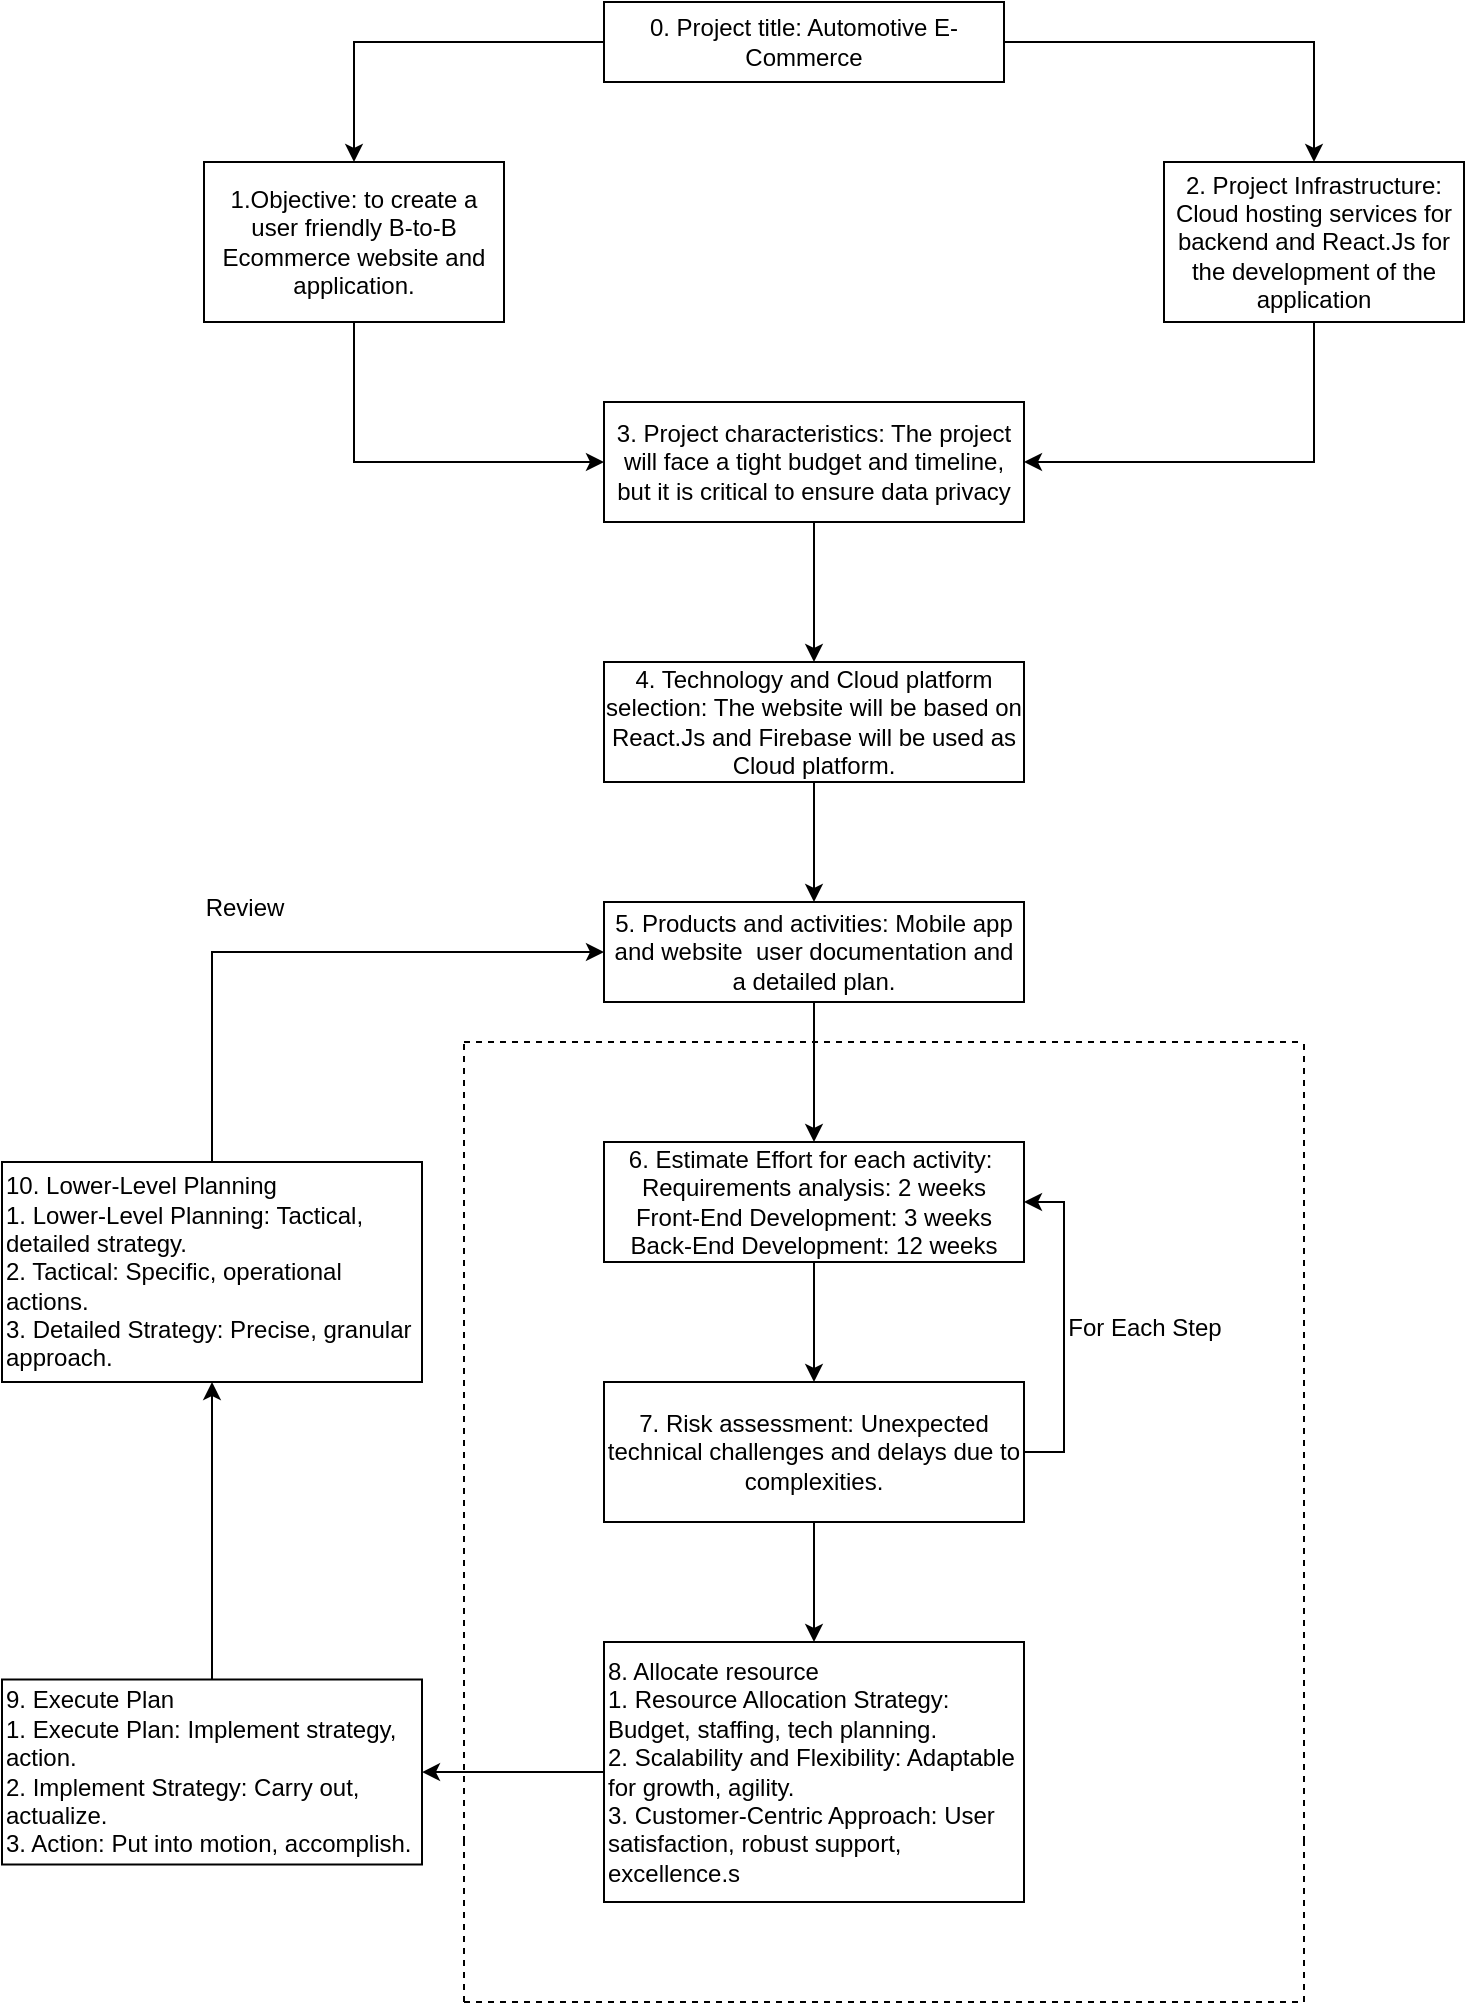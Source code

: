 <mxfile version="22.1.4" type="device">
  <diagram name="Page-1" id="3uf2tFlKC_HGWNV64AzZ">
    <mxGraphModel dx="1306" dy="830" grid="1" gridSize="10" guides="1" tooltips="1" connect="1" arrows="1" fold="1" page="1" pageScale="1" pageWidth="1169" pageHeight="826" math="0" shadow="0">
      <root>
        <mxCell id="0" />
        <mxCell id="1" parent="0" />
        <mxCell id="idhL7WZ6x8NIe0HiFrMA-6" style="edgeStyle=orthogonalEdgeStyle;rounded=0;orthogonalLoop=1;jettySize=auto;html=1;exitX=0;exitY=0.5;exitDx=0;exitDy=0;entryX=0.5;entryY=0;entryDx=0;entryDy=0;" parent="1" source="idhL7WZ6x8NIe0HiFrMA-1" target="idhL7WZ6x8NIe0HiFrMA-2" edge="1">
          <mxGeometry relative="1" as="geometry" />
        </mxCell>
        <mxCell id="idhL7WZ6x8NIe0HiFrMA-7" style="edgeStyle=orthogonalEdgeStyle;rounded=0;orthogonalLoop=1;jettySize=auto;html=1;exitX=1;exitY=0.5;exitDx=0;exitDy=0;entryX=0.5;entryY=0;entryDx=0;entryDy=0;" parent="1" source="idhL7WZ6x8NIe0HiFrMA-1" target="idhL7WZ6x8NIe0HiFrMA-3" edge="1">
          <mxGeometry relative="1" as="geometry" />
        </mxCell>
        <mxCell id="idhL7WZ6x8NIe0HiFrMA-1" value="0. Project title: Automotive E-Commerce" style="rounded=0;whiteSpace=wrap;html=1;" parent="1" vertex="1">
          <mxGeometry x="450" y="10" width="200" height="40" as="geometry" />
        </mxCell>
        <mxCell id="idhL7WZ6x8NIe0HiFrMA-8" style="edgeStyle=orthogonalEdgeStyle;rounded=0;orthogonalLoop=1;jettySize=auto;html=1;exitX=0.5;exitY=1;exitDx=0;exitDy=0;entryX=0;entryY=0.5;entryDx=0;entryDy=0;" parent="1" source="idhL7WZ6x8NIe0HiFrMA-2" target="idhL7WZ6x8NIe0HiFrMA-4" edge="1">
          <mxGeometry relative="1" as="geometry" />
        </mxCell>
        <mxCell id="idhL7WZ6x8NIe0HiFrMA-2" value="1.Objective: to create a user friendly B-to-B Ecommerce website and application." style="rounded=0;whiteSpace=wrap;html=1;" parent="1" vertex="1">
          <mxGeometry x="250" y="90" width="150" height="80" as="geometry" />
        </mxCell>
        <mxCell id="idhL7WZ6x8NIe0HiFrMA-9" style="edgeStyle=orthogonalEdgeStyle;rounded=0;orthogonalLoop=1;jettySize=auto;html=1;exitX=0.5;exitY=1;exitDx=0;exitDy=0;entryX=1;entryY=0.5;entryDx=0;entryDy=0;" parent="1" source="idhL7WZ6x8NIe0HiFrMA-3" target="idhL7WZ6x8NIe0HiFrMA-4" edge="1">
          <mxGeometry relative="1" as="geometry" />
        </mxCell>
        <mxCell id="idhL7WZ6x8NIe0HiFrMA-3" value="2. Project Infrastructure: Cloud hosting services for backend and React.Js for the development of the application" style="rounded=0;whiteSpace=wrap;html=1;" parent="1" vertex="1">
          <mxGeometry x="730" y="90" width="150" height="80" as="geometry" />
        </mxCell>
        <mxCell id="wtX-XkKm2r5t3cKBZYD_-3" style="edgeStyle=orthogonalEdgeStyle;rounded=0;orthogonalLoop=1;jettySize=auto;html=1;exitX=0.5;exitY=1;exitDx=0;exitDy=0;entryX=0.5;entryY=0;entryDx=0;entryDy=0;" parent="1" source="idhL7WZ6x8NIe0HiFrMA-4" target="wtX-XkKm2r5t3cKBZYD_-2" edge="1">
          <mxGeometry relative="1" as="geometry" />
        </mxCell>
        <mxCell id="idhL7WZ6x8NIe0HiFrMA-4" value="3. Project characteristics: The project will face a tight budget and timeline, but it is critical to ensure data privacy" style="rounded=0;whiteSpace=wrap;html=1;" parent="1" vertex="1">
          <mxGeometry x="450" y="210" width="210" height="60" as="geometry" />
        </mxCell>
        <mxCell id="idhL7WZ6x8NIe0HiFrMA-12" value="" style="edgeStyle=orthogonalEdgeStyle;rounded=0;orthogonalLoop=1;jettySize=auto;html=1;" parent="1" source="idhL7WZ6x8NIe0HiFrMA-5" target="idhL7WZ6x8NIe0HiFrMA-11" edge="1">
          <mxGeometry relative="1" as="geometry" />
        </mxCell>
        <mxCell id="idhL7WZ6x8NIe0HiFrMA-5" value="5. Products and activities: Mobile app and website&amp;nbsp; user documentation and a detailed plan." style="rounded=0;whiteSpace=wrap;html=1;" parent="1" vertex="1">
          <mxGeometry x="450" y="460" width="210" height="50" as="geometry" />
        </mxCell>
        <mxCell id="idhL7WZ6x8NIe0HiFrMA-14" value="" style="edgeStyle=orthogonalEdgeStyle;rounded=0;orthogonalLoop=1;jettySize=auto;html=1;" parent="1" source="idhL7WZ6x8NIe0HiFrMA-11" target="idhL7WZ6x8NIe0HiFrMA-13" edge="1">
          <mxGeometry relative="1" as="geometry" />
        </mxCell>
        <mxCell id="idhL7WZ6x8NIe0HiFrMA-11" value="6. Estimate Effort for each activity:&amp;nbsp;&lt;br&gt;Requirements analysis: 2 weeks&lt;br&gt;Front-End Development: 3 weeks&lt;br&gt;Back-End Development: 12 weeks" style="whiteSpace=wrap;html=1;rounded=0;" parent="1" vertex="1">
          <mxGeometry x="450" y="580" width="210" height="60" as="geometry" />
        </mxCell>
        <mxCell id="idhL7WZ6x8NIe0HiFrMA-16" value="" style="edgeStyle=orthogonalEdgeStyle;rounded=0;orthogonalLoop=1;jettySize=auto;html=1;" parent="1" source="idhL7WZ6x8NIe0HiFrMA-13" target="idhL7WZ6x8NIe0HiFrMA-15" edge="1">
          <mxGeometry relative="1" as="geometry" />
        </mxCell>
        <mxCell id="wtX-XkKm2r5t3cKBZYD_-5" style="edgeStyle=orthogonalEdgeStyle;rounded=0;orthogonalLoop=1;jettySize=auto;html=1;exitX=1;exitY=0.5;exitDx=0;exitDy=0;entryX=1;entryY=0.5;entryDx=0;entryDy=0;" parent="1" source="idhL7WZ6x8NIe0HiFrMA-13" target="idhL7WZ6x8NIe0HiFrMA-11" edge="1">
          <mxGeometry relative="1" as="geometry" />
        </mxCell>
        <mxCell id="idhL7WZ6x8NIe0HiFrMA-13" value="7. Risk assessment: Unexpected technical challenges and delays due to complexities." style="whiteSpace=wrap;html=1;rounded=0;" parent="1" vertex="1">
          <mxGeometry x="450" y="700" width="210" height="70" as="geometry" />
        </mxCell>
        <mxCell id="idhL7WZ6x8NIe0HiFrMA-18" value="" style="edgeStyle=orthogonalEdgeStyle;rounded=0;orthogonalLoop=1;jettySize=auto;html=1;" parent="1" source="idhL7WZ6x8NIe0HiFrMA-15" target="idhL7WZ6x8NIe0HiFrMA-17" edge="1">
          <mxGeometry relative="1" as="geometry" />
        </mxCell>
        <mxCell id="idhL7WZ6x8NIe0HiFrMA-15" value="8. Allocate resource&lt;br&gt;1. Resource Allocation Strategy: Budget, staffing, tech planning.&lt;div&gt;&lt;span style=&quot;background-color: initial;&quot;&gt;2. Scalability and Flexibility: Adaptable for growth, agility.&lt;/span&gt;&lt;br&gt;&lt;/div&gt;&lt;div&gt;&lt;/div&gt;&lt;span style=&quot;background-color: initial;&quot;&gt;3. Customer-Centric Approach: User satisfaction, robust support, excellence.&lt;/span&gt;s" style="whiteSpace=wrap;html=1;rounded=0;align=left;" parent="1" vertex="1">
          <mxGeometry x="450" y="830" width="210" height="130" as="geometry" />
        </mxCell>
        <mxCell id="wtX-XkKm2r5t3cKBZYD_-8" style="edgeStyle=orthogonalEdgeStyle;rounded=0;orthogonalLoop=1;jettySize=auto;html=1;exitX=0.5;exitY=0;exitDx=0;exitDy=0;entryX=0.5;entryY=1;entryDx=0;entryDy=0;" parent="1" source="idhL7WZ6x8NIe0HiFrMA-17" target="wtX-XkKm2r5t3cKBZYD_-7" edge="1">
          <mxGeometry relative="1" as="geometry" />
        </mxCell>
        <mxCell id="idhL7WZ6x8NIe0HiFrMA-17" value="9. Execute Plan&lt;br&gt;&lt;span style=&quot;background-color: initial;&quot;&gt;1. Execute Plan: Implement strategy, action.&lt;/span&gt;&lt;br&gt;&lt;div&gt;&lt;span style=&quot;background-color: initial;&quot;&gt;2. Implement Strategy: Carry out, actualize.&lt;/span&gt;&lt;br&gt;&lt;/div&gt;&lt;div&gt;&lt;span style=&quot;background-color: initial;&quot;&gt;3. Action: Put into motion, accomplish.&lt;/span&gt;&lt;br&gt;&lt;/div&gt;" style="whiteSpace=wrap;html=1;rounded=0;align=left;" parent="1" vertex="1">
          <mxGeometry x="149" y="848.75" width="210" height="92.5" as="geometry" />
        </mxCell>
        <mxCell id="wtX-XkKm2r5t3cKBZYD_-4" style="edgeStyle=orthogonalEdgeStyle;rounded=0;orthogonalLoop=1;jettySize=auto;html=1;exitX=0.5;exitY=1;exitDx=0;exitDy=0;entryX=0.5;entryY=0;entryDx=0;entryDy=0;" parent="1" source="wtX-XkKm2r5t3cKBZYD_-2" target="idhL7WZ6x8NIe0HiFrMA-5" edge="1">
          <mxGeometry relative="1" as="geometry" />
        </mxCell>
        <mxCell id="wtX-XkKm2r5t3cKBZYD_-2" value="4. Technology and Cloud platform selection: The website will be based on React.Js and Firebase will be used as Cloud platform." style="rounded=0;whiteSpace=wrap;html=1;" parent="1" vertex="1">
          <mxGeometry x="450" y="340" width="210" height="60" as="geometry" />
        </mxCell>
        <mxCell id="wtX-XkKm2r5t3cKBZYD_-6" value="For Each Step" style="text;html=1;align=center;verticalAlign=middle;resizable=0;points=[];autosize=1;strokeColor=none;fillColor=none;" parent="1" vertex="1">
          <mxGeometry x="670" y="658" width="100" height="30" as="geometry" />
        </mxCell>
        <mxCell id="wtX-XkKm2r5t3cKBZYD_-13" style="edgeStyle=orthogonalEdgeStyle;rounded=0;orthogonalLoop=1;jettySize=auto;html=1;exitX=0.5;exitY=0;exitDx=0;exitDy=0;entryX=0;entryY=0.5;entryDx=0;entryDy=0;" parent="1" source="wtX-XkKm2r5t3cKBZYD_-7" target="idhL7WZ6x8NIe0HiFrMA-5" edge="1">
          <mxGeometry relative="1" as="geometry" />
        </mxCell>
        <mxCell id="wtX-XkKm2r5t3cKBZYD_-7" value="10. Lower-Level Planning&lt;br&gt;&lt;span style=&quot;background-color: initial;&quot;&gt;1. Lower-Level Planning: Tactical, detailed strategy.&lt;/span&gt;&lt;br&gt;&lt;div&gt;&lt;span style=&quot;background-color: initial;&quot;&gt;2. Tactical: Specific, operational actions.&lt;/span&gt;&lt;br&gt;&lt;/div&gt;&lt;div&gt;&lt;span style=&quot;background-color: initial;&quot;&gt;3. Detailed Strategy: Precise, granular approach.&lt;/span&gt;&lt;br&gt;&lt;/div&gt;" style="rounded=0;whiteSpace=wrap;html=1;align=left;" parent="1" vertex="1">
          <mxGeometry x="149" y="590" width="210" height="110" as="geometry" />
        </mxCell>
        <mxCell id="wtX-XkKm2r5t3cKBZYD_-9" value="" style="endArrow=none;dashed=1;html=1;rounded=0;" parent="1" edge="1">
          <mxGeometry width="50" height="50" relative="1" as="geometry">
            <mxPoint x="380" y="530" as="sourcePoint" />
            <mxPoint x="800" y="530" as="targetPoint" />
          </mxGeometry>
        </mxCell>
        <mxCell id="wtX-XkKm2r5t3cKBZYD_-10" value="" style="endArrow=none;dashed=1;html=1;rounded=0;" parent="1" edge="1">
          <mxGeometry width="50" height="50" relative="1" as="geometry">
            <mxPoint x="380" y="930" as="sourcePoint" />
            <mxPoint x="380" y="530" as="targetPoint" />
          </mxGeometry>
        </mxCell>
        <mxCell id="wtX-XkKm2r5t3cKBZYD_-11" value="" style="endArrow=none;dashed=1;html=1;rounded=0;" parent="1" edge="1">
          <mxGeometry width="50" height="50" relative="1" as="geometry">
            <mxPoint x="800" y="930" as="sourcePoint" />
            <mxPoint x="800" y="530" as="targetPoint" />
          </mxGeometry>
        </mxCell>
        <mxCell id="wtX-XkKm2r5t3cKBZYD_-12" value="" style="endArrow=none;dashed=1;html=1;rounded=0;" parent="1" edge="1">
          <mxGeometry width="50" height="50" relative="1" as="geometry">
            <mxPoint x="380" y="1010" as="sourcePoint" />
            <mxPoint x="800" y="1010" as="targetPoint" />
            <Array as="points">
              <mxPoint x="590" y="1010" />
            </Array>
          </mxGeometry>
        </mxCell>
        <mxCell id="wtX-XkKm2r5t3cKBZYD_-14" value="Review" style="text;html=1;align=center;verticalAlign=middle;resizable=0;points=[];autosize=1;strokeColor=none;fillColor=none;" parent="1" vertex="1">
          <mxGeometry x="240" y="448" width="60" height="30" as="geometry" />
        </mxCell>
        <mxCell id="Sb7pkWHDEZ7-wlEnmZwb-1" value="" style="endArrow=none;dashed=1;html=1;rounded=0;" parent="1" edge="1">
          <mxGeometry width="50" height="50" relative="1" as="geometry">
            <mxPoint x="380" y="1010" as="sourcePoint" />
            <mxPoint x="380" y="930" as="targetPoint" />
          </mxGeometry>
        </mxCell>
        <mxCell id="Sb7pkWHDEZ7-wlEnmZwb-2" value="" style="endArrow=none;dashed=1;html=1;rounded=0;" parent="1" edge="1">
          <mxGeometry width="50" height="50" relative="1" as="geometry">
            <mxPoint x="800" y="1010" as="sourcePoint" />
            <mxPoint x="800" y="930" as="targetPoint" />
          </mxGeometry>
        </mxCell>
      </root>
    </mxGraphModel>
  </diagram>
</mxfile>

